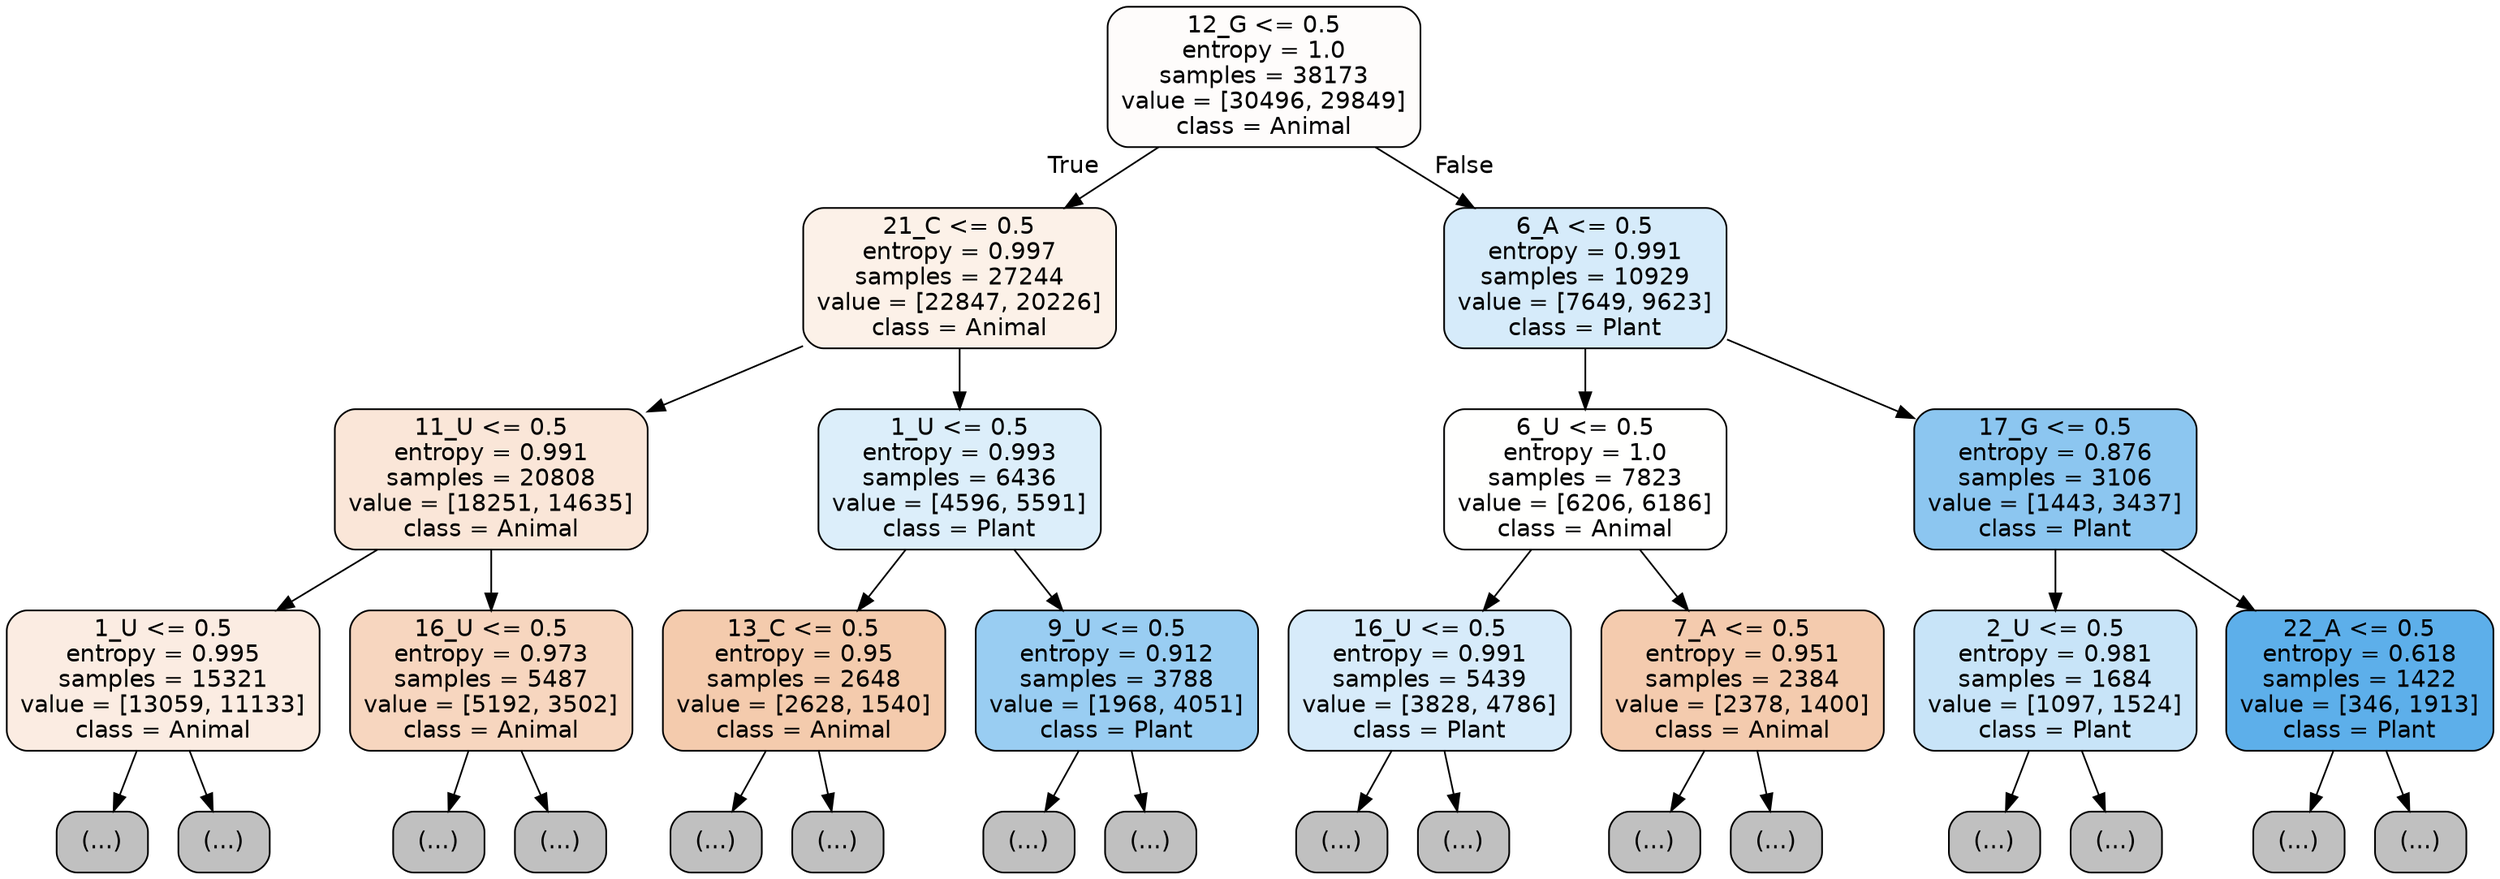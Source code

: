 digraph Tree {
node [shape=box, style="filled, rounded", color="black", fontname="helvetica"] ;
edge [fontname="helvetica"] ;
0 [label="12_G <= 0.5\nentropy = 1.0\nsamples = 38173\nvalue = [30496, 29849]\nclass = Animal", fillcolor="#fefcfb"] ;
1 [label="21_C <= 0.5\nentropy = 0.997\nsamples = 27244\nvalue = [22847, 20226]\nclass = Animal", fillcolor="#fcf1e8"] ;
0 -> 1 [labeldistance=2.5, labelangle=45, headlabel="True"] ;
2 [label="11_U <= 0.5\nentropy = 0.991\nsamples = 20808\nvalue = [18251, 14635]\nclass = Animal", fillcolor="#fae6d8"] ;
1 -> 2 ;
3 [label="1_U <= 0.5\nentropy = 0.995\nsamples = 15321\nvalue = [13059, 11133]\nclass = Animal", fillcolor="#fbece2"] ;
2 -> 3 ;
4 [label="(...)", fillcolor="#C0C0C0"] ;
3 -> 4 ;
4195 [label="(...)", fillcolor="#C0C0C0"] ;
3 -> 4195 ;
7356 [label="16_U <= 0.5\nentropy = 0.973\nsamples = 5487\nvalue = [5192, 3502]\nclass = Animal", fillcolor="#f7d6bf"] ;
2 -> 7356 ;
7357 [label="(...)", fillcolor="#C0C0C0"] ;
7356 -> 7357 ;
9380 [label="(...)", fillcolor="#C0C0C0"] ;
7356 -> 9380 ;
10097 [label="1_U <= 0.5\nentropy = 0.993\nsamples = 6436\nvalue = [4596, 5591]\nclass = Plant", fillcolor="#dceefa"] ;
1 -> 10097 ;
10098 [label="13_C <= 0.5\nentropy = 0.95\nsamples = 2648\nvalue = [2628, 1540]\nclass = Animal", fillcolor="#f4cbad"] ;
10097 -> 10098 ;
10099 [label="(...)", fillcolor="#C0C0C0"] ;
10098 -> 10099 ;
11214 [label="(...)", fillcolor="#C0C0C0"] ;
10098 -> 11214 ;
11491 [label="9_U <= 0.5\nentropy = 0.912\nsamples = 3788\nvalue = [1968, 4051]\nclass = Plant", fillcolor="#99cdf2"] ;
10097 -> 11491 ;
11492 [label="(...)", fillcolor="#C0C0C0"] ;
11491 -> 11492 ;
12375 [label="(...)", fillcolor="#C0C0C0"] ;
11491 -> 12375 ;
12750 [label="6_A <= 0.5\nentropy = 0.991\nsamples = 10929\nvalue = [7649, 9623]\nclass = Plant", fillcolor="#d6ebfa"] ;
0 -> 12750 [labeldistance=2.5, labelangle=-45, headlabel="False"] ;
12751 [label="6_U <= 0.5\nentropy = 1.0\nsamples = 7823\nvalue = [6206, 6186]\nclass = Animal", fillcolor="#fffffe"] ;
12750 -> 12751 ;
12752 [label="16_U <= 0.5\nentropy = 0.991\nsamples = 5439\nvalue = [3828, 4786]\nclass = Plant", fillcolor="#d7ebfa"] ;
12751 -> 12752 ;
12753 [label="(...)", fillcolor="#C0C0C0"] ;
12752 -> 12753 ;
14368 [label="(...)", fillcolor="#C0C0C0"] ;
12752 -> 14368 ;
14957 [label="7_A <= 0.5\nentropy = 0.951\nsamples = 2384\nvalue = [2378, 1400]\nclass = Animal", fillcolor="#f4cbae"] ;
12751 -> 14957 ;
14958 [label="(...)", fillcolor="#C0C0C0"] ;
14957 -> 14958 ;
15879 [label="(...)", fillcolor="#C0C0C0"] ;
14957 -> 15879 ;
16092 [label="17_G <= 0.5\nentropy = 0.876\nsamples = 3106\nvalue = [1443, 3437]\nclass = Plant", fillcolor="#8cc6f0"] ;
12750 -> 16092 ;
16093 [label="2_U <= 0.5\nentropy = 0.981\nsamples = 1684\nvalue = [1097, 1524]\nclass = Plant", fillcolor="#c8e4f8"] ;
16092 -> 16093 ;
16094 [label="(...)", fillcolor="#C0C0C0"] ;
16093 -> 16094 ;
16687 [label="(...)", fillcolor="#C0C0C0"] ;
16093 -> 16687 ;
16886 [label="22_A <= 0.5\nentropy = 0.618\nsamples = 1422\nvalue = [346, 1913]\nclass = Plant", fillcolor="#5dafea"] ;
16092 -> 16886 ;
16887 [label="(...)", fillcolor="#C0C0C0"] ;
16886 -> 16887 ;
17192 [label="(...)", fillcolor="#C0C0C0"] ;
16886 -> 17192 ;
}